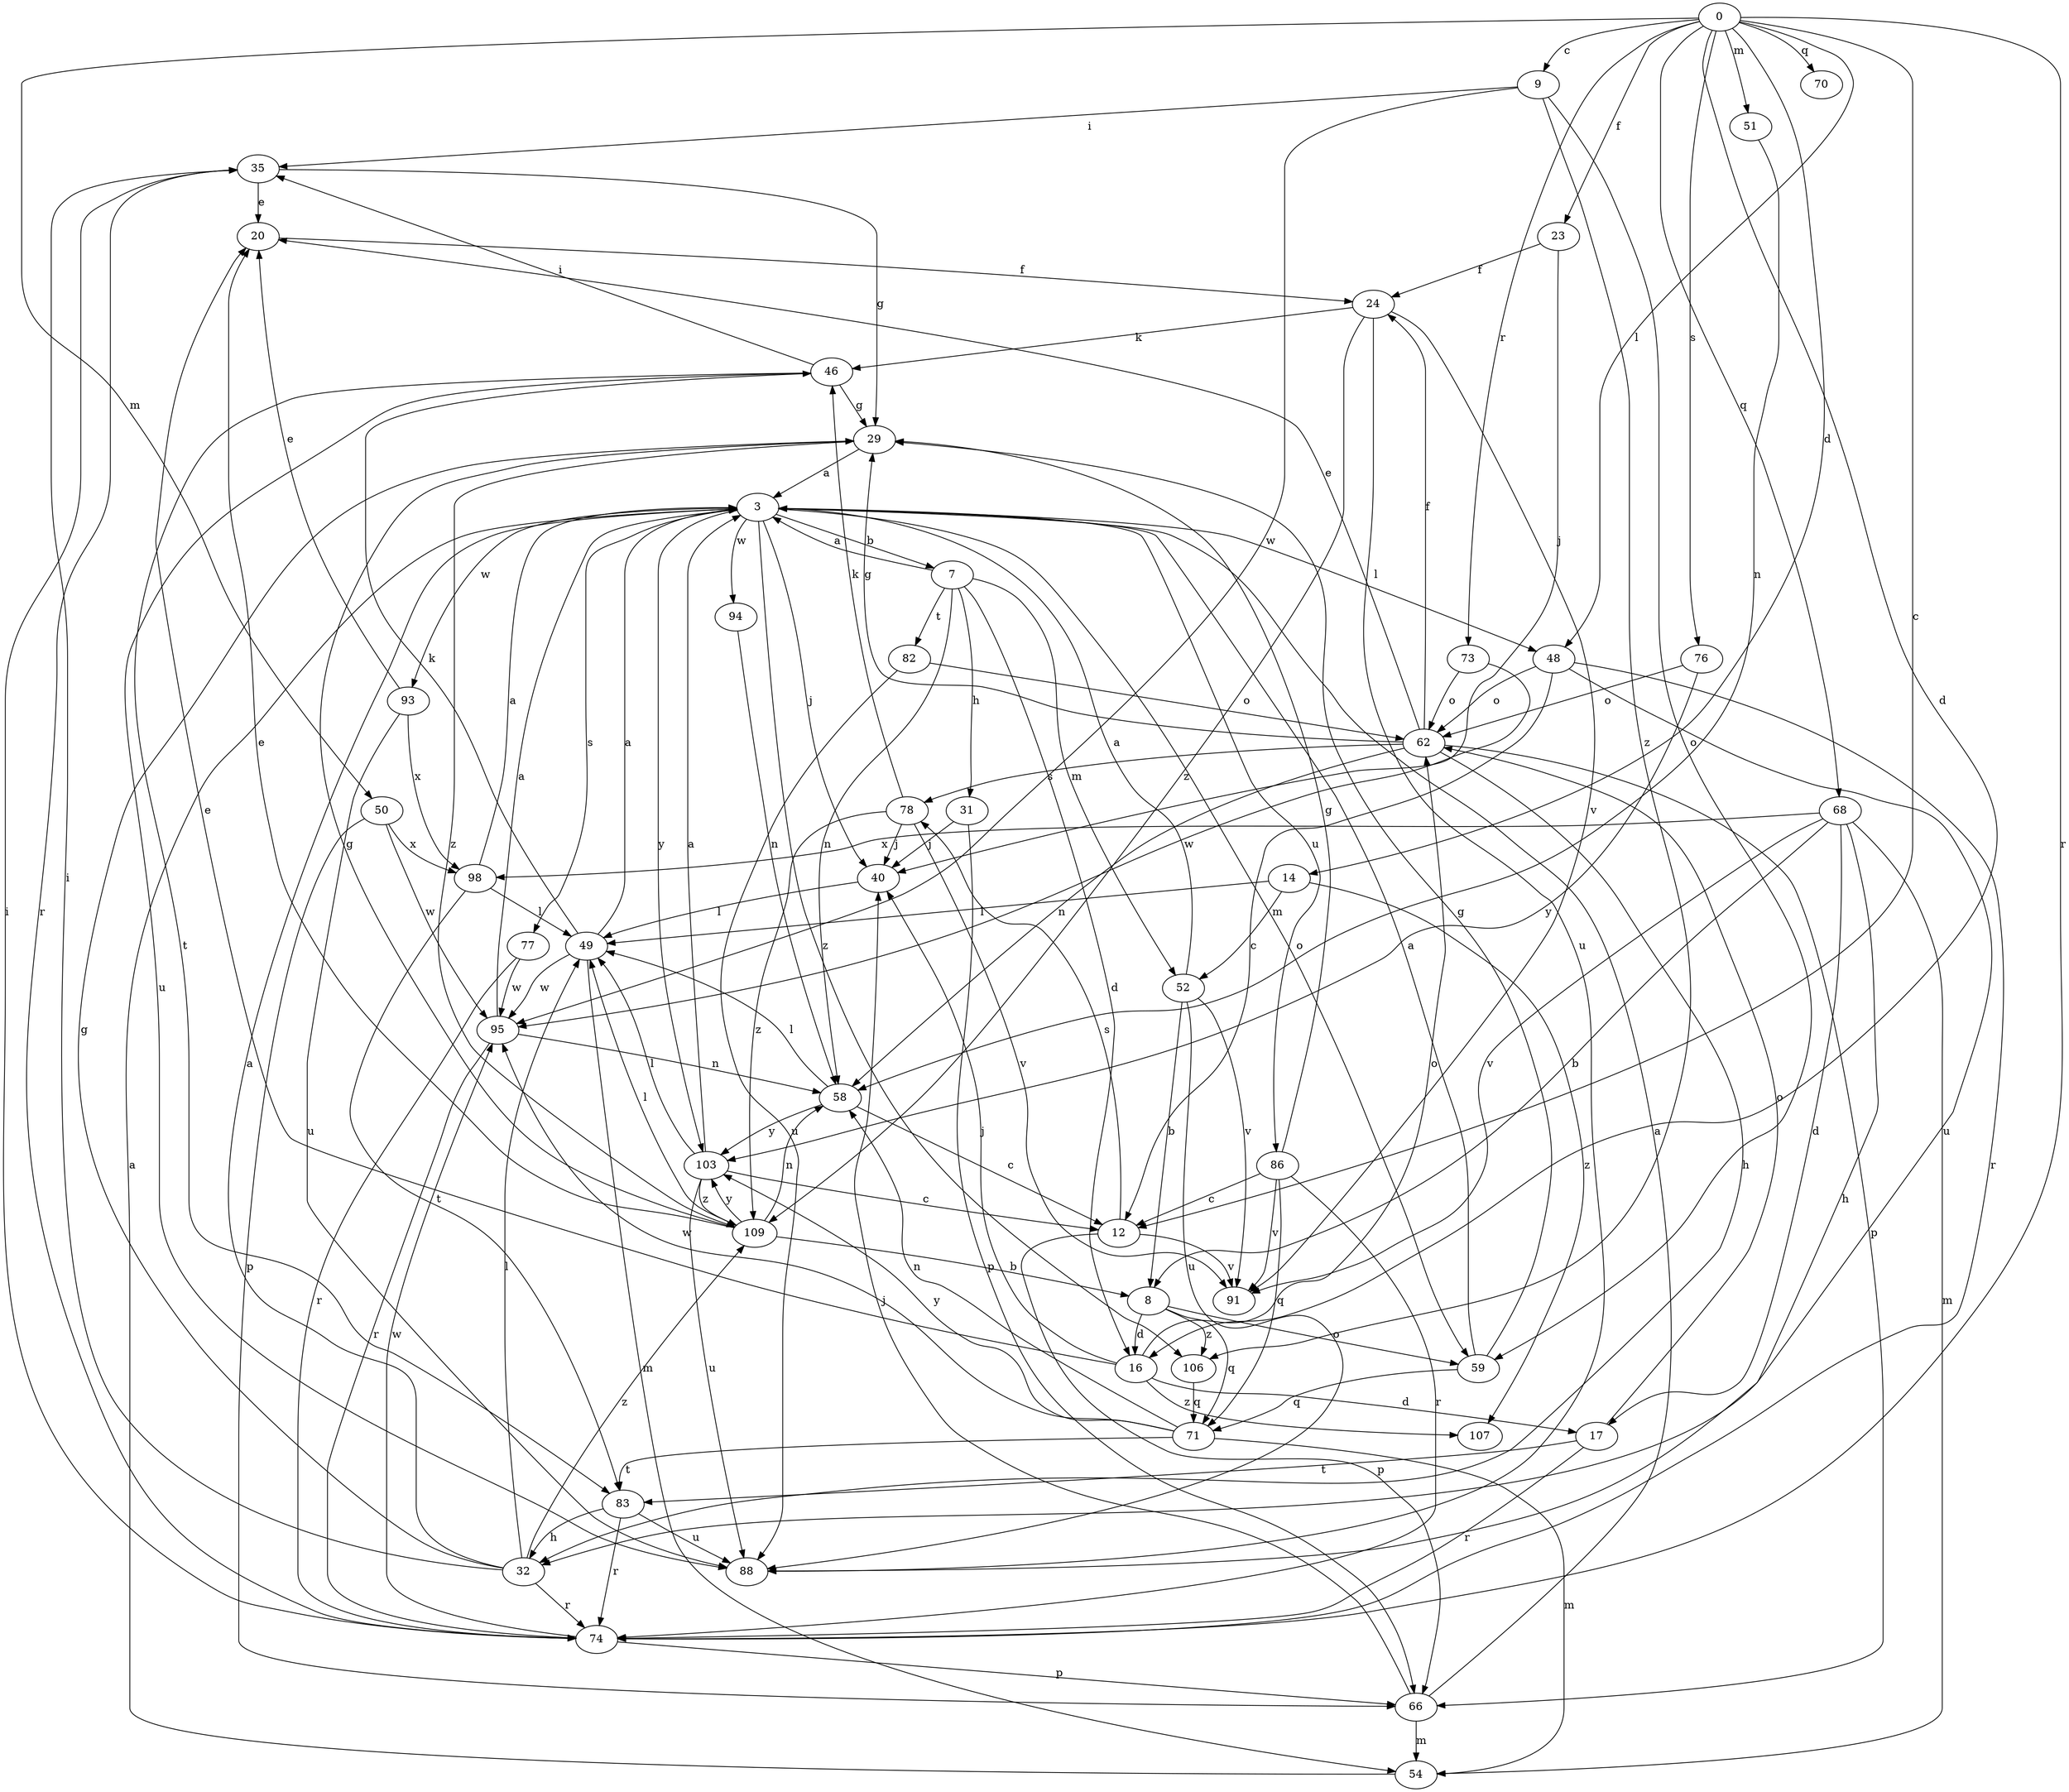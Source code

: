 strict digraph  {
0;
3;
7;
8;
9;
12;
14;
16;
17;
20;
23;
24;
29;
31;
32;
35;
40;
46;
48;
49;
50;
51;
52;
54;
58;
59;
62;
66;
68;
70;
71;
73;
74;
76;
77;
78;
82;
83;
86;
88;
91;
93;
94;
95;
98;
103;
106;
107;
109;
0 -> 9  [label=c];
0 -> 12  [label=c];
0 -> 14  [label=d];
0 -> 16  [label=d];
0 -> 23  [label=f];
0 -> 48  [label=l];
0 -> 50  [label=m];
0 -> 51  [label=m];
0 -> 68  [label=q];
0 -> 70  [label=q];
0 -> 73  [label=r];
0 -> 74  [label=r];
0 -> 76  [label=s];
3 -> 7  [label=b];
3 -> 40  [label=j];
3 -> 48  [label=l];
3 -> 59  [label=o];
3 -> 77  [label=s];
3 -> 86  [label=u];
3 -> 93  [label=w];
3 -> 94  [label=w];
3 -> 103  [label=y];
3 -> 106  [label=z];
7 -> 3  [label=a];
7 -> 16  [label=d];
7 -> 31  [label=h];
7 -> 52  [label=m];
7 -> 58  [label=n];
7 -> 82  [label=t];
8 -> 16  [label=d];
8 -> 59  [label=o];
8 -> 71  [label=q];
8 -> 106  [label=z];
9 -> 35  [label=i];
9 -> 59  [label=o];
9 -> 95  [label=w];
9 -> 106  [label=z];
12 -> 66  [label=p];
12 -> 78  [label=s];
12 -> 91  [label=v];
14 -> 49  [label=l];
14 -> 52  [label=m];
14 -> 107  [label=z];
16 -> 17  [label=d];
16 -> 20  [label=e];
16 -> 40  [label=j];
16 -> 62  [label=o];
16 -> 107  [label=z];
17 -> 62  [label=o];
17 -> 74  [label=r];
17 -> 83  [label=t];
20 -> 24  [label=f];
23 -> 24  [label=f];
23 -> 40  [label=j];
24 -> 46  [label=k];
24 -> 88  [label=u];
24 -> 91  [label=v];
24 -> 109  [label=z];
29 -> 3  [label=a];
29 -> 109  [label=z];
31 -> 40  [label=j];
31 -> 66  [label=p];
32 -> 3  [label=a];
32 -> 29  [label=g];
32 -> 35  [label=i];
32 -> 49  [label=l];
32 -> 74  [label=r];
32 -> 109  [label=z];
35 -> 20  [label=e];
35 -> 29  [label=g];
35 -> 74  [label=r];
40 -> 49  [label=l];
46 -> 29  [label=g];
46 -> 35  [label=i];
46 -> 83  [label=t];
46 -> 88  [label=u];
48 -> 12  [label=c];
48 -> 62  [label=o];
48 -> 74  [label=r];
48 -> 88  [label=u];
49 -> 3  [label=a];
49 -> 46  [label=k];
49 -> 54  [label=m];
49 -> 95  [label=w];
50 -> 66  [label=p];
50 -> 95  [label=w];
50 -> 98  [label=x];
51 -> 58  [label=n];
52 -> 3  [label=a];
52 -> 8  [label=b];
52 -> 88  [label=u];
52 -> 91  [label=v];
54 -> 3  [label=a];
58 -> 12  [label=c];
58 -> 49  [label=l];
58 -> 103  [label=y];
59 -> 3  [label=a];
59 -> 29  [label=g];
59 -> 71  [label=q];
62 -> 20  [label=e];
62 -> 24  [label=f];
62 -> 29  [label=g];
62 -> 32  [label=h];
62 -> 58  [label=n];
62 -> 66  [label=p];
62 -> 78  [label=s];
66 -> 3  [label=a];
66 -> 40  [label=j];
66 -> 54  [label=m];
68 -> 8  [label=b];
68 -> 17  [label=d];
68 -> 32  [label=h];
68 -> 54  [label=m];
68 -> 91  [label=v];
68 -> 98  [label=x];
71 -> 54  [label=m];
71 -> 58  [label=n];
71 -> 83  [label=t];
71 -> 95  [label=w];
71 -> 103  [label=y];
73 -> 62  [label=o];
73 -> 95  [label=w];
74 -> 35  [label=i];
74 -> 66  [label=p];
74 -> 95  [label=w];
76 -> 62  [label=o];
76 -> 103  [label=y];
77 -> 74  [label=r];
77 -> 95  [label=w];
78 -> 40  [label=j];
78 -> 46  [label=k];
78 -> 91  [label=v];
78 -> 109  [label=z];
82 -> 62  [label=o];
82 -> 88  [label=u];
83 -> 32  [label=h];
83 -> 74  [label=r];
83 -> 88  [label=u];
86 -> 12  [label=c];
86 -> 29  [label=g];
86 -> 71  [label=q];
86 -> 74  [label=r];
86 -> 91  [label=v];
93 -> 20  [label=e];
93 -> 88  [label=u];
93 -> 98  [label=x];
94 -> 58  [label=n];
95 -> 3  [label=a];
95 -> 58  [label=n];
95 -> 74  [label=r];
98 -> 3  [label=a];
98 -> 49  [label=l];
98 -> 83  [label=t];
103 -> 3  [label=a];
103 -> 12  [label=c];
103 -> 49  [label=l];
103 -> 88  [label=u];
103 -> 109  [label=z];
106 -> 71  [label=q];
109 -> 8  [label=b];
109 -> 20  [label=e];
109 -> 29  [label=g];
109 -> 49  [label=l];
109 -> 58  [label=n];
109 -> 103  [label=y];
}

